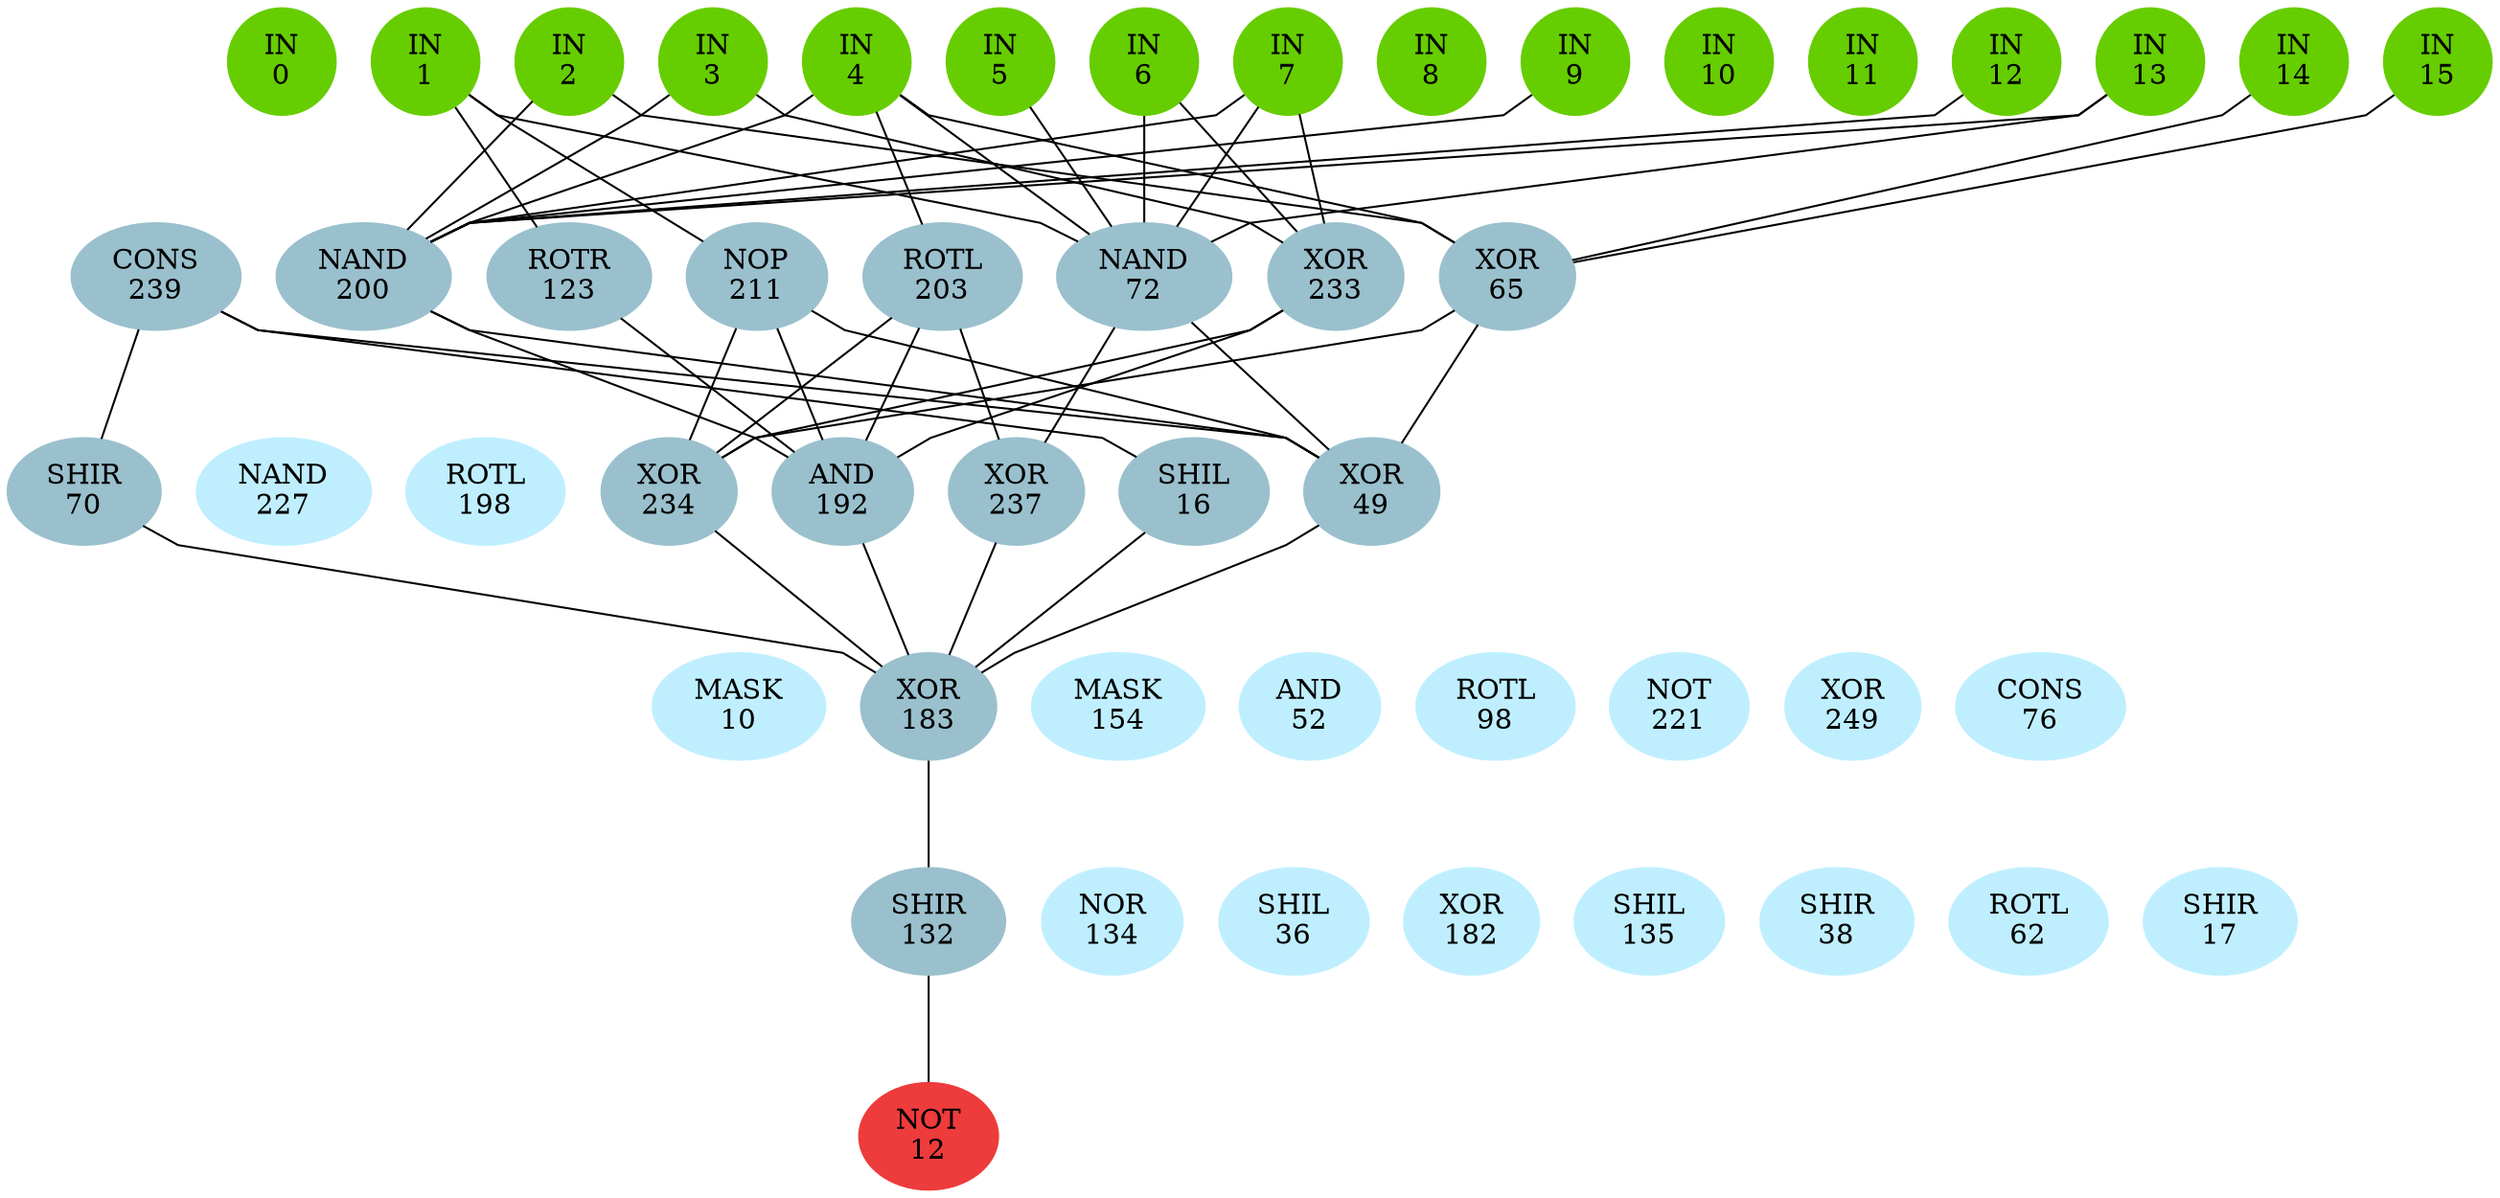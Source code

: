 graph EACircuit {
rankdir=BT;
ranksep=0.75;
ordering=out;
splines=polyline;
node [style=filled, color=lightblue2];

{ rank=same;
node [color=chartreuse3];
"-1_0"[label="IN\n0"];
node [color=chartreuse3];
"-1_1"[label="IN\n1"];
node [color=chartreuse3];
"-1_2"[label="IN\n2"];
node [color=chartreuse3];
"-1_3"[label="IN\n3"];
node [color=chartreuse3];
"-1_4"[label="IN\n4"];
node [color=chartreuse3];
"-1_5"[label="IN\n5"];
node [color=chartreuse3];
"-1_6"[label="IN\n6"];
node [color=chartreuse3];
"-1_7"[label="IN\n7"];
node [color=chartreuse3];
"-1_8"[label="IN\n8"];
node [color=chartreuse3];
"-1_9"[label="IN\n9"];
node [color=chartreuse3];
"-1_10"[label="IN\n10"];
node [color=chartreuse3];
"-1_11"[label="IN\n11"];
node [color=chartreuse3];
"-1_12"[label="IN\n12"];
node [color=chartreuse3];
"-1_13"[label="IN\n13"];
node [color=chartreuse3];
"-1_14"[label="IN\n14"];
node [color=chartreuse3];
"-1_15"[label="IN\n15"];
}
{ rank=same;
node [color=lightblue3];
"0_0"[label="CONS\n239"];
node [color=lightblue3];
"0_1"[label="NAND\n200"];
node [color=lightblue3];
"0_2"[label="ROTR\n123"];
node [color=lightblue3];
"0_3"[label="NOP\n211"];
node [color=lightblue3];
"0_4"[label="ROTL\n203"];
node [color=lightblue3];
"0_5"[label="NAND\n72"];
node [color=lightblue3];
"0_6"[label="XOR\n233"];
node [color=lightblue3];
"0_7"[label="XOR\n65"];
}
{ rank=same;
node [color=lightblue3];
"1_0"[label="SHIR\n70"];
node [color=lightblue1];
"1_1"[label="NAND\n227"];
node [color=lightblue1];
"1_2"[label="ROTL\n198"];
node [color=lightblue3];
"1_3"[label="XOR\n234"];
node [color=lightblue3];
"1_4"[label="AND\n192"];
node [color=lightblue3];
"1_5"[label="XOR\n237"];
node [color=lightblue3];
"1_6"[label="SHIL\n16"];
node [color=lightblue3];
"1_7"[label="XOR\n49"];
}
{ rank=same;
node [color=lightblue1];
"2_0"[label="MASK\n10"];
node [color=lightblue3];
"2_1"[label="XOR\n183"];
node [color=lightblue1];
"2_2"[label="MASK\n154"];
node [color=lightblue1];
"2_3"[label="AND\n52"];
node [color=lightblue1];
"2_4"[label="ROTL\n98"];
node [color=lightblue1];
"2_5"[label="NOT\n221"];
node [color=lightblue1];
"2_6"[label="XOR\n249"];
node [color=lightblue1];
"2_7"[label="CONS\n76"];
}
{ rank=same;
node [color=lightblue3];
"3_0"[label="SHIR\n132"];
node [color=lightblue1];
"3_1"[label="NOR\n134"];
node [color=lightblue1];
"3_2"[label="SHIL\n36"];
node [color=lightblue1];
"3_3"[label="XOR\n182"];
node [color=lightblue1];
"3_4"[label="SHIL\n135"];
node [color=lightblue1];
"3_5"[label="SHIR\n38"];
node [color=lightblue1];
"3_6"[label="ROTL\n62"];
node [color=lightblue1];
"3_7"[label="SHIR\n17"];
}
{ rank=same;
node [color=brown2];
"4_0"[label="NOT\n12"];
}
edge[style=invis];
"-1_0" -- "-1_1" -- "-1_2" -- "-1_3" -- "-1_4" -- "-1_5" -- "-1_6" -- "-1_7" -- "-1_8" -- "-1_9" -- "-1_10" -- "-1_11" -- "-1_12" -- "-1_13" -- "-1_14" -- "-1_15";
"0_0" -- "0_1" -- "0_2" -- "0_3" -- "0_4" -- "0_5" -- "0_6" -- "0_7";
"1_0" -- "1_1" -- "1_2" -- "1_3" -- "1_4" -- "1_5" -- "1_6" -- "1_7";
"2_0" -- "2_1" -- "2_2" -- "2_3" -- "2_4" -- "2_5" -- "2_6" -- "2_7";
"3_0" -- "3_1" -- "3_2" -- "3_3" -- "3_4" -- "3_5" -- "3_6" -- "3_7";
"4_0" -- "4_0";
edge[style=solid];
"0_1" -- "-1_2";
"0_1" -- "-1_3";
"0_1" -- "-1_4";
"0_1" -- "-1_7";
"0_1" -- "-1_9";
"0_1" -- "-1_12";
"0_1" -- "-1_13";
"0_2" -- "-1_1";
"0_3" -- "-1_1";
"0_4" -- "-1_4";
"0_5" -- "-1_1";
"0_5" -- "-1_4";
"0_5" -- "-1_5";
"0_5" -- "-1_6";
"0_5" -- "-1_7";
"0_5" -- "-1_13";
"0_6" -- "-1_3";
"0_6" -- "-1_6";
"0_6" -- "-1_7";
"0_7" -- "-1_2";
"0_7" -- "-1_4";
"0_7" -- "-1_14";
"0_7" -- "-1_15";
"1_0" -- "0_0";
"1_3" -- "0_3";
"1_3" -- "0_4";
"1_3" -- "0_6";
"1_3" -- "0_7";
"1_4" -- "0_1";
"1_4" -- "0_2";
"1_4" -- "0_3";
"1_4" -- "0_4";
"1_4" -- "0_6";
"1_5" -- "0_4";
"1_5" -- "0_5";
"1_6" -- "0_0";
"1_7" -- "0_0";
"1_7" -- "0_1";
"1_7" -- "0_3";
"1_7" -- "0_5";
"1_7" -- "0_7";
"2_1" -- "1_0";
"2_1" -- "1_3";
"2_1" -- "1_4";
"2_1" -- "1_5";
"2_1" -- "1_6";
"2_1" -- "1_7";
"3_0" -- "2_1";
"4_0" -- "3_0";
}